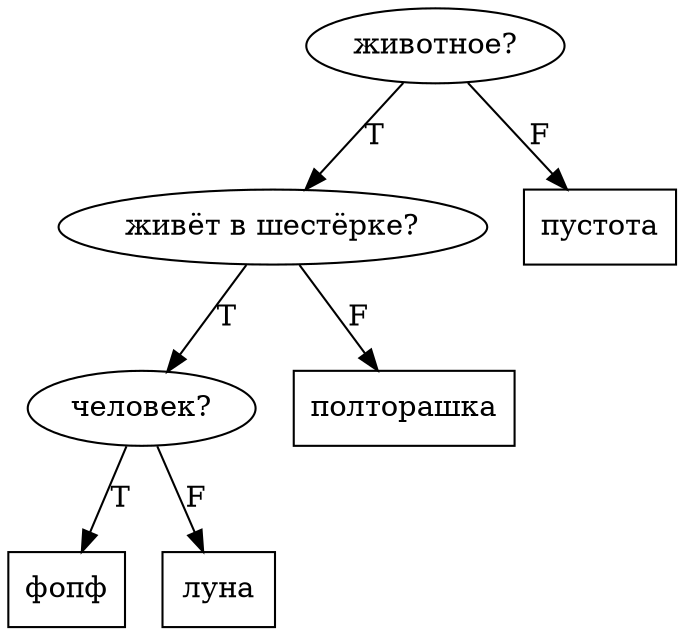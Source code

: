 digraph {
    node0 [label = "животное?"];
    node1 [label = "живёт в шестёрке?"];
    node2 [label = "человек?"];
    node3 [label = "фопф", shape = box];
    node4 [label = "луна", shape = box];
    node2 -> node3 [label = "T"];
    node2 -> node4 [label = "F"];
    node5 [label = "полторашка", shape = box];
    node1 -> node2 [label = "T"];
    node1 -> node5 [label = "F"];
    node6 [label = "пустота", shape = box];
    node0 -> node1 [label = "T"];
    node0 -> node6 [label = "F"];
}